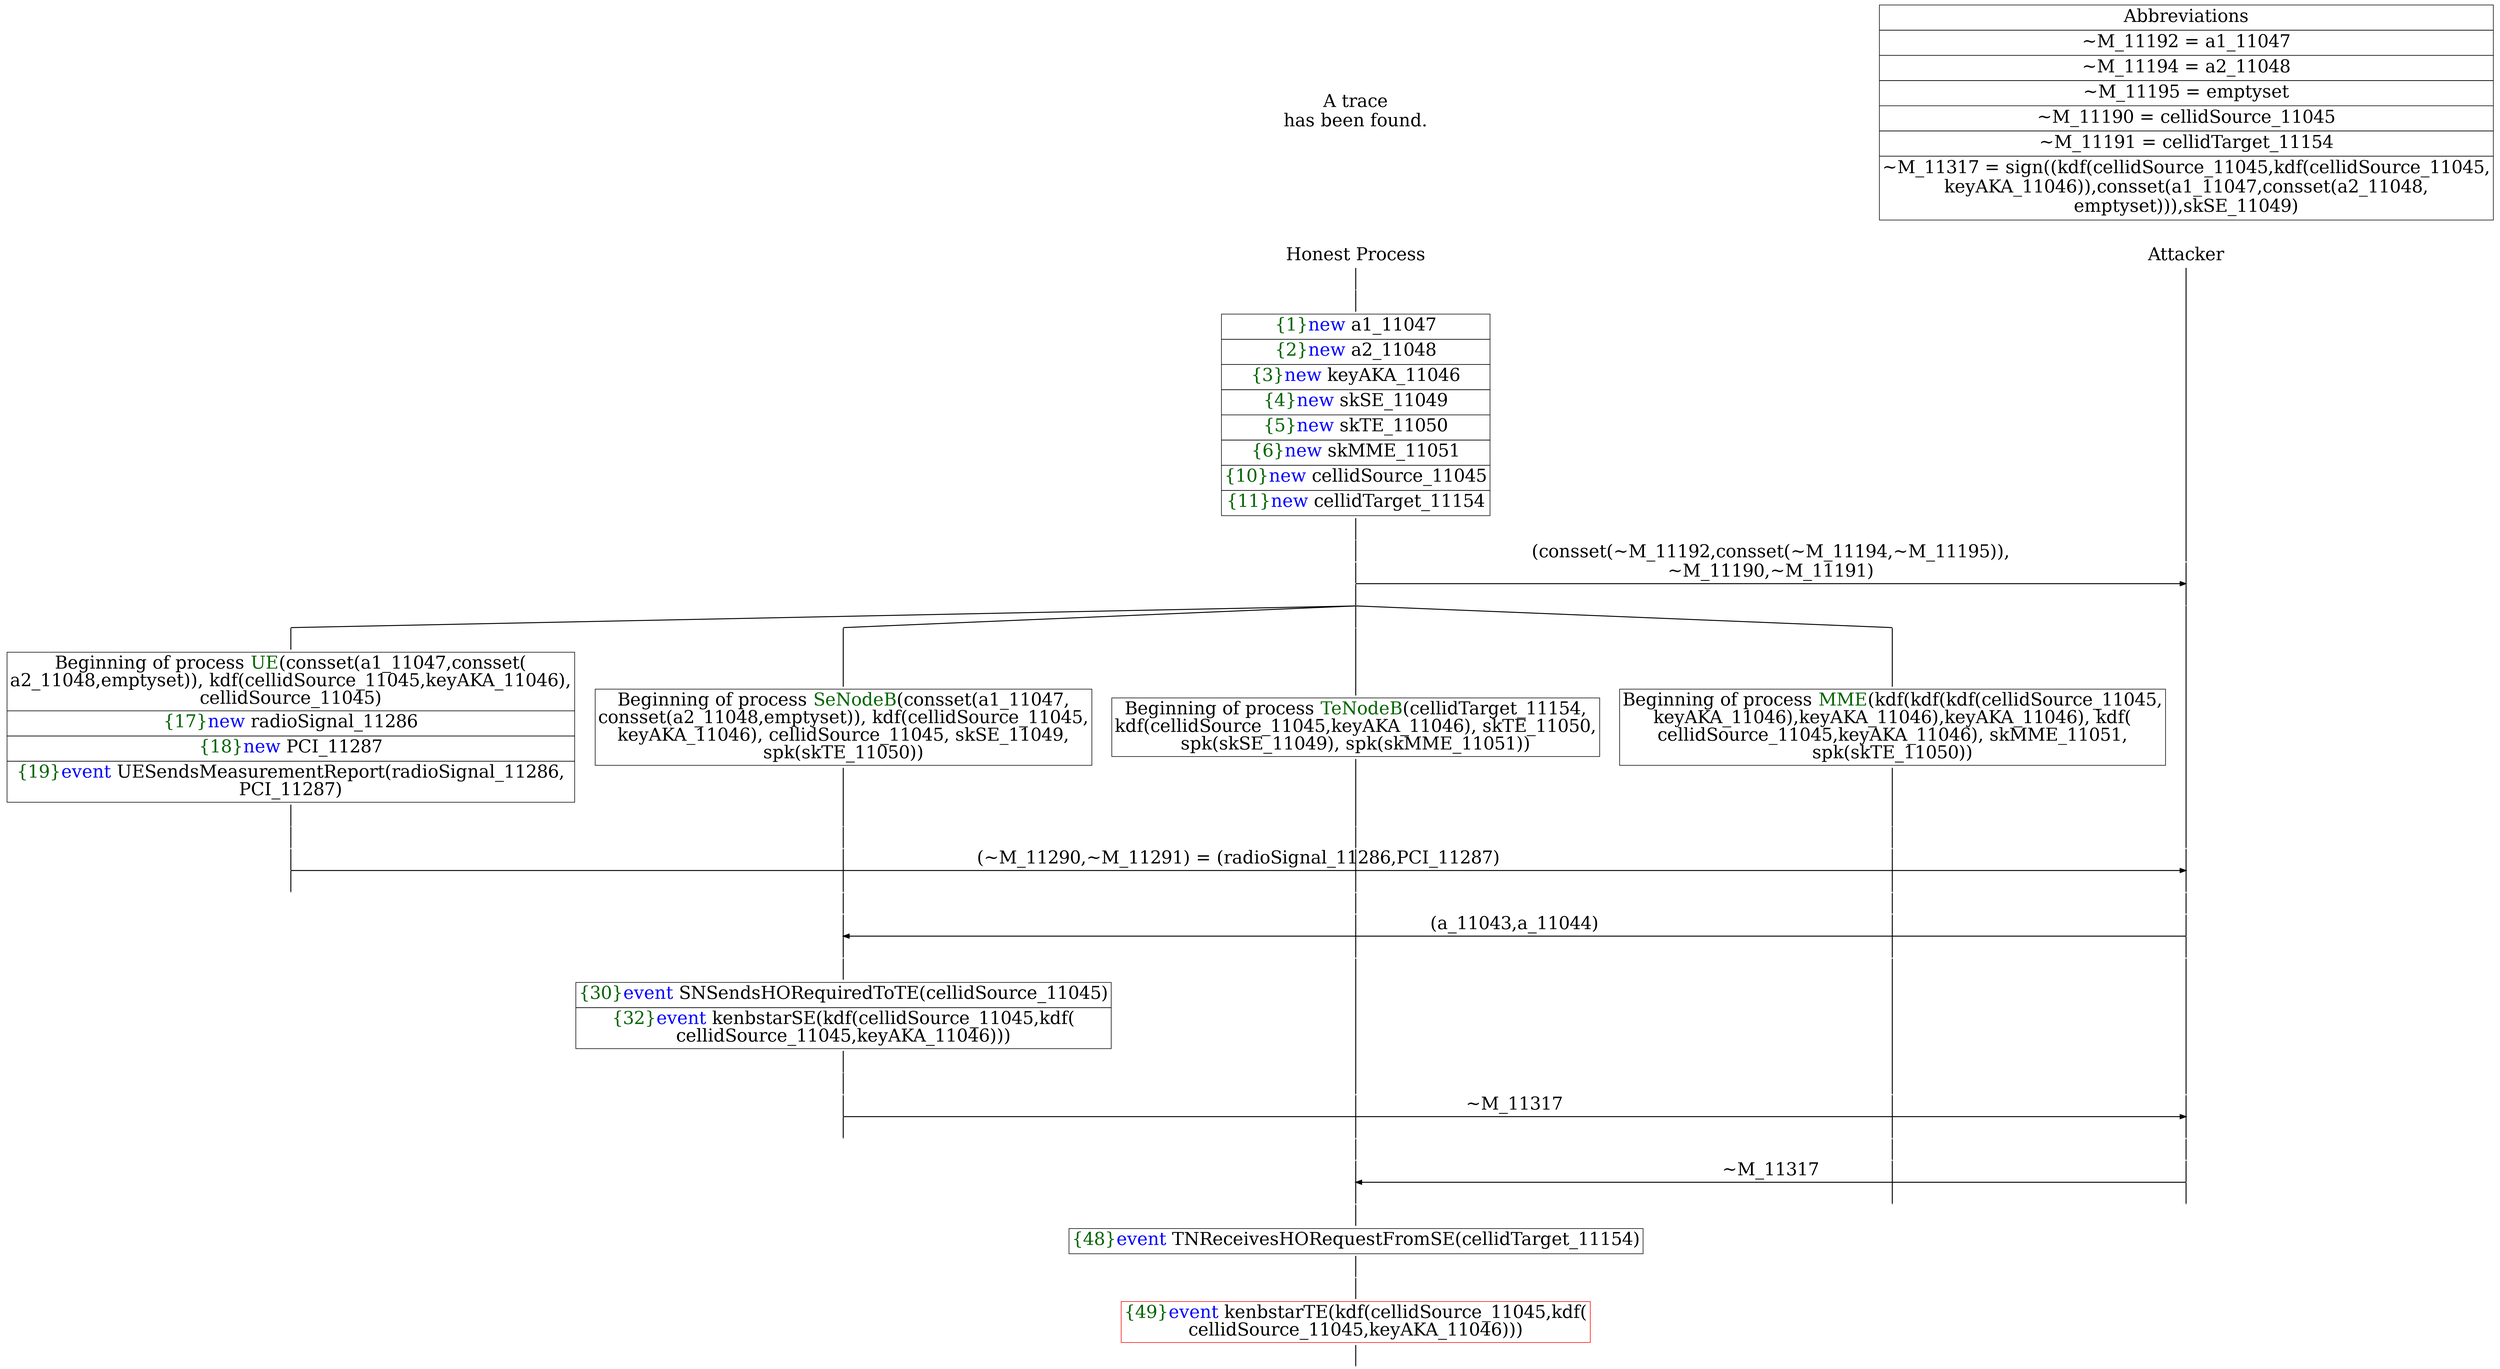 digraph {
graph [ordering = out]
edge [arrowhead = none, penwidth = 1.6, fontsize = 30]
node [shape = point, width = 0, height = 0, fontsize = 30]
Trace [label = <A trace<br/>
has been found.<br/>
>, shape = plaintext]
P0__0 [label = "Honest Process", shape = plaintext]
P__0 [label = "Attacker", shape = plaintext]
Trace -> P0__0 [label = "", style = invisible, weight = 100]{rank = same; P0__0 P__0}
P0__0 -> P0__1 [label = <>, weight = 100]
P0__1 -> P0__2 [label = <>, weight = 100]
P0__2 [shape = plaintext, label = <<TABLE BORDER="0" CELLBORDER="1" CELLSPACING="0" CELLPADDING="4"> <TR><TD><FONT COLOR="darkgreen">{1}</FONT><FONT COLOR="blue">new </FONT>a1_11047</TD></TR><TR><TD><FONT COLOR="darkgreen">{2}</FONT><FONT COLOR="blue">new </FONT>a2_11048</TD></TR><TR><TD><FONT COLOR="darkgreen">{3}</FONT><FONT COLOR="blue">new </FONT>keyAKA_11046</TD></TR><TR><TD><FONT COLOR="darkgreen">{4}</FONT><FONT COLOR="blue">new </FONT>skSE_11049</TD></TR><TR><TD><FONT COLOR="darkgreen">{5}</FONT><FONT COLOR="blue">new </FONT>skTE_11050</TD></TR><TR><TD><FONT COLOR="darkgreen">{6}</FONT><FONT COLOR="blue">new </FONT>skMME_11051</TD></TR><TR><TD><FONT COLOR="darkgreen">{10}</FONT><FONT COLOR="blue">new </FONT>cellidSource_11045</TD></TR><TR><TD><FONT COLOR="darkgreen">{11}</FONT><FONT COLOR="blue">new </FONT>cellidTarget_11154</TD></TR></TABLE>>]
P0__2 -> P0__3 [label = <>, weight = 100]
P0__3 -> P0__4 [label = <>, weight = 100]
P__0 -> P__1 [label = <>, weight = 100]
{rank = same; P__1 P0__4}
P0__4 -> P0__5 [label = <>, weight = 100]
P__1 -> P__2 [label = <>, weight = 100]
{rank = same; P__2 P0__5}
P0__5 -> P__2 [label = <(consset(~M_11192,consset(~M_11194,~M_11195)),<br/>
~M_11190,~M_11191)>, arrowhead = normal]
P0__5 -> P0__6 [label = <>, weight = 100]
P__2 -> P__3 [label = <>, weight = 100]
{rank = same; P__3 P0__6}
/*RPar */
P0__6 -> P0_3__6 [label = <>]
P0__6 -> P0_2__6 [label = <>]
P0__6 -> P0_1__6 [label = <>]
P0__6 -> P0_0__6 [label = <>]
P0__6 [label = "", fixedsize = false, width = 0, height = 0, shape = none]
{rank = same; P0_0__6 P0_1__6 P0_2__6 P0_3__6}
P0_0__6 -> P0_0__7 [label = <>, weight = 100]
P0_0__7 [shape = plaintext, label = <<TABLE BORDER="0" CELLBORDER="1" CELLSPACING="0" CELLPADDING="4"> <TR><TD>Beginning of process <FONT COLOR="darkgreen">MME</FONT>(kdf(kdf(kdf(cellidSource_11045,<br/>
keyAKA_11046),keyAKA_11046),keyAKA_11046), kdf(<br/>
cellidSource_11045,keyAKA_11046), skMME_11051,<br/>
spk(skTE_11050))</TD></TR></TABLE>>]
P0_0__7 -> P0_0__8 [label = <>, weight = 100]
P0_1__6 -> P0_1__7 [label = <>, weight = 100]
P0_1__7 [shape = plaintext, label = <<TABLE BORDER="0" CELLBORDER="1" CELLSPACING="0" CELLPADDING="4"> <TR><TD>Beginning of process <FONT COLOR="darkgreen">TeNodeB</FONT>(cellidTarget_11154,<br/>
kdf(cellidSource_11045,keyAKA_11046), skTE_11050,<br/>
spk(skSE_11049), spk(skMME_11051))</TD></TR></TABLE>>]
P0_1__7 -> P0_1__8 [label = <>, weight = 100]
P0_2__6 -> P0_2__7 [label = <>, weight = 100]
P0_2__7 [shape = plaintext, label = <<TABLE BORDER="0" CELLBORDER="1" CELLSPACING="0" CELLPADDING="4"> <TR><TD>Beginning of process <FONT COLOR="darkgreen">SeNodeB</FONT>(consset(a1_11047,<br/>
consset(a2_11048,emptyset)), kdf(cellidSource_11045,<br/>
keyAKA_11046), cellidSource_11045, skSE_11049,<br/>
spk(skTE_11050))</TD></TR></TABLE>>]
P0_2__7 -> P0_2__8 [label = <>, weight = 100]
P0_3__6 -> P0_3__7 [label = <>, weight = 100]
P0_3__7 [shape = plaintext, label = <<TABLE BORDER="0" CELLBORDER="1" CELLSPACING="0" CELLPADDING="4"> <TR><TD>Beginning of process <FONT COLOR="darkgreen">UE</FONT>(consset(a1_11047,consset(<br/>
a2_11048,emptyset)), kdf(cellidSource_11045,keyAKA_11046),<br/>
cellidSource_11045)</TD></TR><TR><TD><FONT COLOR="darkgreen">{17}</FONT><FONT COLOR="blue">new </FONT>radioSignal_11286</TD></TR><TR><TD><FONT COLOR="darkgreen">{18}</FONT><FONT COLOR="blue">new </FONT>PCI_11287</TD></TR><TR><TD><FONT COLOR="darkgreen">{19}</FONT><FONT COLOR="blue">event</FONT> UESendsMeasurementReport(radioSignal_11286,<br/>
PCI_11287)</TD></TR></TABLE>>]
P0_3__7 -> P0_3__8 [label = <>, weight = 100]
P0_3__8 -> P0_3__9 [label = <>, weight = 100]
P0_2__8 -> P0_2__9 [label = <>, weight = 100]
P0_1__8 -> P0_1__9 [label = <>, weight = 100]
P0_0__8 -> P0_0__9 [label = <>, weight = 100]
P__3 -> P__4 [label = <>, weight = 100]
{rank = same; P__4 P0_0__9 P0_1__9 P0_2__9 P0_3__9}
P0_3__9 -> P0_3__10 [label = <>, weight = 100]
P__4 -> P__5 [label = <>, weight = 100]
{rank = same; P__5 P0_3__10}
P0_3__10 -> P__5 [label = <(~M_11290,~M_11291) = (radioSignal_11286,PCI_11287)>, arrowhead = normal]
P0_3__10 -> P0_3__11 [label = <>, weight = 100]
P0_2__9 -> P0_2__10 [label = <>, weight = 100]
P0_1__9 -> P0_1__10 [label = <>, weight = 100]
P0_0__9 -> P0_0__10 [label = <>, weight = 100]
P__5 -> P__6 [label = <>, weight = 100]
{rank = same; P__6 P0_0__10 P0_1__10 P0_2__10 P0_3__11}
P0_2__10 -> P0_2__11 [label = <>, weight = 100]
P0_1__10 -> P0_1__11 [label = <>, weight = 100]
P0_0__10 -> P0_0__11 [label = <>, weight = 100]
P__6 -> P__7 [label = <>, weight = 100]
{rank = same; P__7 P0_0__11 P0_1__11 P0_2__11}
P0_2__11 -> P0_2__12 [label = <>, weight = 100]
P__7 -> P__8 [label = <>, weight = 100]
{rank = same; P__8 P0_2__12}
P0_2__12 -> P__8 [label = <(a_11043,a_11044)>, dir = back, arrowhead = normal]
P0_2__12 -> P0_2__13 [label = <>, weight = 100]
P0_1__11 -> P0_1__12 [label = <>, weight = 100]
P0_0__11 -> P0_0__12 [label = <>, weight = 100]
P__8 -> P__9 [label = <>, weight = 100]
{rank = same; P__9 P0_0__12 P0_1__12 P0_2__13}
P0_2__13 -> P0_2__14 [label = <>, weight = 100]
P0_2__14 [shape = plaintext, label = <<TABLE BORDER="0" CELLBORDER="1" CELLSPACING="0" CELLPADDING="4"> <TR><TD><FONT COLOR="darkgreen">{30}</FONT><FONT COLOR="blue">event</FONT> SNSendsHORequiredToTE(cellidSource_11045)<br/>
</TD></TR><TR><TD><FONT COLOR="darkgreen">{32}</FONT><FONT COLOR="blue">event</FONT> kenbstarSE(kdf(cellidSource_11045,kdf(<br/>
cellidSource_11045,keyAKA_11046)))</TD></TR></TABLE>>]
P0_2__14 -> P0_2__15 [label = <>, weight = 100]
P0_2__15 -> P0_2__16 [label = <>, weight = 100]
P0_1__12 -> P0_1__13 [label = <>, weight = 100]
P0_0__12 -> P0_0__13 [label = <>, weight = 100]
P__9 -> P__10 [label = <>, weight = 100]
{rank = same; P__10 P0_0__13 P0_1__13 P0_2__16}
P0_2__16 -> P0_2__17 [label = <>, weight = 100]
P__10 -> P__11 [label = <>, weight = 100]
{rank = same; P__11 P0_2__17}
P0_2__17 -> P__11 [label = <~M_11317>, arrowhead = normal]
P0_2__17 -> P0_2__18 [label = <>, weight = 100]
P0_1__13 -> P0_1__14 [label = <>, weight = 100]
P0_0__13 -> P0_0__14 [label = <>, weight = 100]
P__11 -> P__12 [label = <>, weight = 100]
{rank = same; P__12 P0_0__14 P0_1__14 P0_2__18}
P0_1__14 -> P0_1__15 [label = <>, weight = 100]
P0_0__14 -> P0_0__15 [label = <>, weight = 100]
P__12 -> P__13 [label = <>, weight = 100]
{rank = same; P__13 P0_0__15 P0_1__15}
P0_1__15 -> P0_1__16 [label = <>, weight = 100]
P__13 -> P__14 [label = <>, weight = 100]
{rank = same; P__14 P0_1__16}
P0_1__16 -> P__14 [label = <~M_11317>, dir = back, arrowhead = normal]
P0_1__16 -> P0_1__17 [label = <>, weight = 100]
P0_0__15 -> P0_0__16 [label = <>, weight = 100]
P__14 -> P__15 [label = <>, weight = 100]
{rank = same; P__15 P0_0__16 P0_1__17}
P0_1__17 -> P0_1__18 [label = <>, weight = 100]
P0_1__18 [shape = plaintext, label = <<TABLE BORDER="0" CELLBORDER="1" CELLSPACING="0" CELLPADDING="4"> <TR><TD><FONT COLOR="darkgreen">{48}</FONT><FONT COLOR="blue">event</FONT> TNReceivesHORequestFromSE(cellidTarget_11154)<br/>
</TD></TR></TABLE>>]
P0_1__18 -> P0_1__19 [label = <>, weight = 100]
P0_1__19 -> P0_1__20 [label = <>, weight = 100]
P0_1__20 [color = red, shape = plaintext, label = <<TABLE BORDER="0" CELLBORDER="1" CELLSPACING="0" CELLPADDING="4"> <TR><TD><FONT COLOR="darkgreen">{49}</FONT><FONT COLOR="blue">event</FONT> kenbstarTE(kdf(cellidSource_11045,kdf(<br/>
cellidSource_11045,keyAKA_11046)))</TD></TR></TABLE>>]
P0_1__20 -> P0_1__21 [label = <>, weight = 100]
Abbrev [shape = plaintext, label = <<TABLE BORDER="0" CELLBORDER="1" CELLSPACING="0" CELLPADDING="4"><TR> <TD> Abbreviations </TD></TR><TR><TD>~M_11192 = a1_11047</TD></TR><TR><TD>~M_11194 = a2_11048</TD></TR><TR><TD>~M_11195 = emptyset</TD></TR><TR><TD>~M_11190 = cellidSource_11045</TD></TR><TR><TD>~M_11191 = cellidTarget_11154</TD></TR><TR><TD>~M_11317 = sign((kdf(cellidSource_11045,kdf(cellidSource_11045,<br/>
keyAKA_11046)),consset(a1_11047,consset(a2_11048,<br/>
emptyset))),skSE_11049)</TD></TR></TABLE>>]Abbrev -> P__0 [style = invisible, weight =100]}